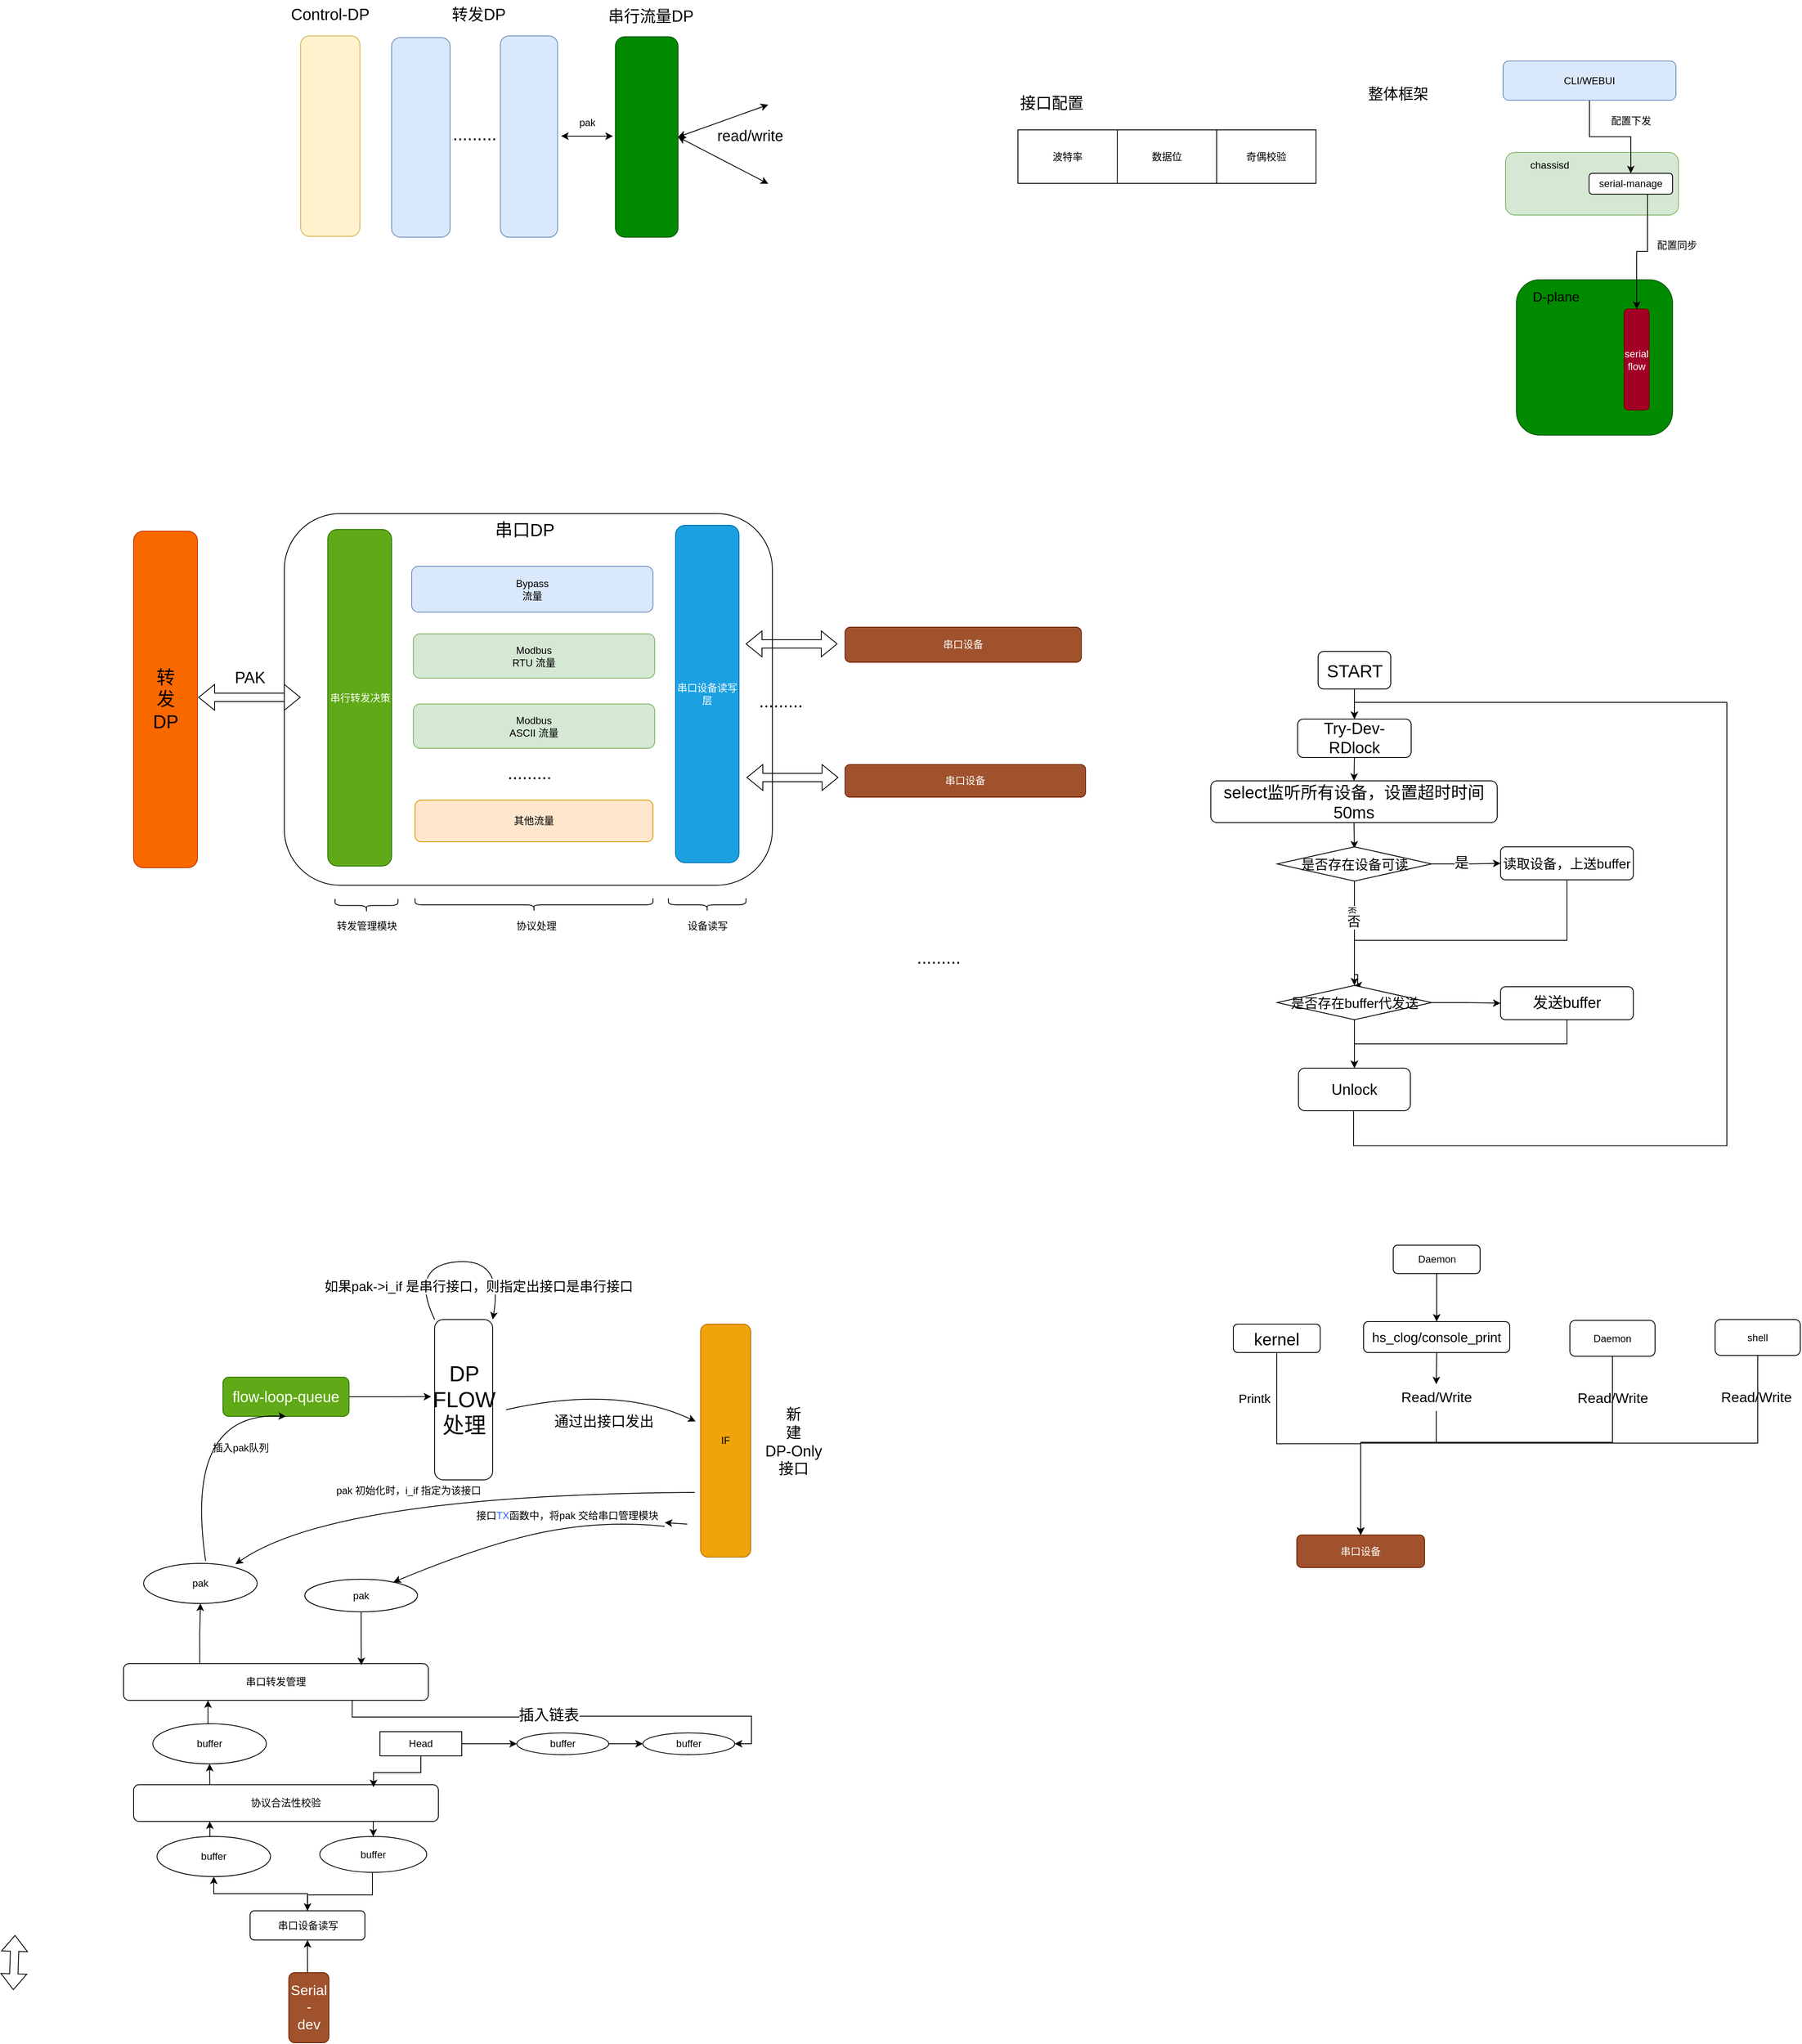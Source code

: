 <mxfile version="22.1.16" type="github">
  <diagram name="Page-1" id="0eKIxrGQDef5rG3l8_Fm">
    <mxGraphModel dx="1796" dy="615" grid="0" gridSize="10" guides="1" tooltips="1" connect="1" arrows="1" fold="1" page="0" pageScale="1" pageWidth="850" pageHeight="1100" math="0" shadow="0">
      <root>
        <mxCell id="0" />
        <mxCell id="1" parent="0" />
        <mxCell id="kiWrmqN45PkcOCn0Ly7W-10" value="" style="rounded=1;whiteSpace=wrap;html=1;fillColor=#d5e8d4;strokeColor=#82b366;" parent="1" vertex="1">
          <mxGeometry x="1563" y="431.5" width="207" height="75" as="geometry" />
        </mxCell>
        <mxCell id="kiWrmqN45PkcOCn0Ly7W-33" value="" style="rounded=1;whiteSpace=wrap;html=1;" parent="1" vertex="1">
          <mxGeometry x="100.5" y="864" width="584.5" height="445" as="geometry" />
        </mxCell>
        <mxCell id="kiWrmqN45PkcOCn0Ly7W-16" value="" style="rounded=1;whiteSpace=wrap;html=1;fillColor=#008a00;fontColor=#ffffff;strokeColor=#005700;" parent="1" vertex="1">
          <mxGeometry x="1576" y="584" width="187" height="186" as="geometry" />
        </mxCell>
        <mxCell id="qBKd2bx_ocGhRHYz0LK9-1" value="" style="rounded=1;whiteSpace=wrap;html=1;fillColor=#fff2cc;strokeColor=#d6b656;" parent="1" vertex="1">
          <mxGeometry x="120" y="292" width="71" height="240" as="geometry" />
        </mxCell>
        <mxCell id="qBKd2bx_ocGhRHYz0LK9-2" value="Control-DP" style="text;html=1;align=center;verticalAlign=middle;resizable=0;points=[];autosize=1;strokeColor=none;fillColor=none;fontSize=19;" parent="1" vertex="1">
          <mxGeometry x="99" y="249" width="112" height="35" as="geometry" />
        </mxCell>
        <mxCell id="qBKd2bx_ocGhRHYz0LK9-3" value="" style="rounded=1;whiteSpace=wrap;html=1;fillColor=#dae8fc;strokeColor=#6c8ebf;" parent="1" vertex="1">
          <mxGeometry x="229" y="294" width="70" height="239" as="geometry" />
        </mxCell>
        <mxCell id="qBKd2bx_ocGhRHYz0LK9-5" value="" style="rounded=1;whiteSpace=wrap;html=1;fillColor=#dae8fc;strokeColor=#6c8ebf;" parent="1" vertex="1">
          <mxGeometry x="359.25" y="292" width="68.5" height="241" as="geometry" />
        </mxCell>
        <mxCell id="qBKd2bx_ocGhRHYz0LK9-6" value="&lt;font style=&quot;font-size: 21px;&quot;&gt;.........&lt;/font&gt;" style="text;html=1;align=center;verticalAlign=middle;resizable=0;points=[];autosize=1;strokeColor=none;fillColor=none;" parent="1" vertex="1">
          <mxGeometry x="292" y="390" width="71" height="37" as="geometry" />
        </mxCell>
        <mxCell id="qBKd2bx_ocGhRHYz0LK9-8" value="转发DP" style="text;html=1;align=center;verticalAlign=middle;resizable=0;points=[];autosize=1;strokeColor=none;fillColor=none;fontSize=19;" parent="1" vertex="1">
          <mxGeometry x="292" y="249" width="82" height="35" as="geometry" />
        </mxCell>
        <mxCell id="qBKd2bx_ocGhRHYz0LK9-10" value="" style="rounded=1;whiteSpace=wrap;html=1;fillColor=#008a00;strokeColor=#005700;fontColor=#ffffff;" parent="1" vertex="1">
          <mxGeometry x="497" y="293" width="75" height="240" as="geometry" />
        </mxCell>
        <mxCell id="qBKd2bx_ocGhRHYz0LK9-11" value="串行流量DP" style="text;html=1;align=center;verticalAlign=middle;resizable=0;points=[];autosize=1;strokeColor=none;fillColor=none;fontSize=19;" parent="1" vertex="1">
          <mxGeometry x="479" y="251" width="120" height="35" as="geometry" />
        </mxCell>
        <mxCell id="qBKd2bx_ocGhRHYz0LK9-12" value="串行转发决策" style="rounded=1;whiteSpace=wrap;html=1;fillColor=#60a917;fontColor=#ffffff;strokeColor=#2D7600;" parent="1" vertex="1">
          <mxGeometry x="152.5" y="883" width="76.5" height="403" as="geometry" />
        </mxCell>
        <mxCell id="qBKd2bx_ocGhRHYz0LK9-14" value="&lt;div&gt;Bypass&lt;/div&gt;&lt;div&gt;流量&lt;br&gt;&lt;/div&gt;" style="rounded=1;whiteSpace=wrap;html=1;fillColor=#dae8fc;strokeColor=#6c8ebf;" parent="1" vertex="1">
          <mxGeometry x="253" y="927" width="289" height="55" as="geometry" />
        </mxCell>
        <mxCell id="qBKd2bx_ocGhRHYz0LK9-15" value="&lt;div&gt;Modbus&lt;/div&gt;&lt;div&gt;RTU 流量&lt;br&gt;&lt;/div&gt;" style="rounded=1;whiteSpace=wrap;html=1;fillColor=#d5e8d4;strokeColor=#82b366;" parent="1" vertex="1">
          <mxGeometry x="255" y="1008" width="289" height="53" as="geometry" />
        </mxCell>
        <mxCell id="qBKd2bx_ocGhRHYz0LK9-16" value="其他流量" style="rounded=1;whiteSpace=wrap;html=1;fillColor=#ffe6cc;strokeColor=#d79b00;" parent="1" vertex="1">
          <mxGeometry x="257" y="1207" width="285" height="50" as="geometry" />
        </mxCell>
        <mxCell id="qBKd2bx_ocGhRHYz0LK9-17" value="&lt;font style=&quot;font-size: 21px;&quot;&gt;.........&lt;/font&gt;" style="text;whiteSpace=wrap;html=1;" parent="1" vertex="1">
          <mxGeometry x="366" y="1155" width="105" height="58" as="geometry" />
        </mxCell>
        <mxCell id="qBKd2bx_ocGhRHYz0LK9-18" value="串口设备读写层" style="rounded=1;whiteSpace=wrap;html=1;fillColor=#1ba1e2;fontColor=#ffffff;strokeColor=#006EAF;" parent="1" vertex="1">
          <mxGeometry x="569" y="878" width="76" height="404" as="geometry" />
        </mxCell>
        <mxCell id="qBKd2bx_ocGhRHYz0LK9-19" value="串口设备" style="rounded=1;whiteSpace=wrap;html=1;fillColor=#a0522d;fontColor=#ffffff;strokeColor=#6D1F00;" parent="1" vertex="1">
          <mxGeometry x="772" y="1000" width="283" height="42" as="geometry" />
        </mxCell>
        <mxCell id="qBKd2bx_ocGhRHYz0LK9-21" value="&lt;font style=&quot;font-size: 21px;&quot;&gt;.........&lt;/font&gt;" style="text;whiteSpace=wrap;html=1;" parent="1" vertex="1">
          <mxGeometry x="856" y="1376" width="105" height="58" as="geometry" />
        </mxCell>
        <mxCell id="qBKd2bx_ocGhRHYz0LK9-46" style="edgeStyle=orthogonalEdgeStyle;rounded=0;orthogonalLoop=1;jettySize=auto;html=1;exitX=0.5;exitY=1;exitDx=0;exitDy=0;entryX=0.5;entryY=0;entryDx=0;entryDy=0;" parent="1" source="qBKd2bx_ocGhRHYz0LK9-30" target="qBKd2bx_ocGhRHYz0LK9-36" edge="1">
          <mxGeometry relative="1" as="geometry" />
        </mxCell>
        <mxCell id="qBKd2bx_ocGhRHYz0LK9-30" value="&lt;font style=&quot;font-size: 21px;&quot;&gt;START&lt;/font&gt;" style="rounded=1;whiteSpace=wrap;html=1;" parent="1" vertex="1">
          <mxGeometry x="1338.5" y="1029" width="87" height="45" as="geometry" />
        </mxCell>
        <mxCell id="qBKd2bx_ocGhRHYz0LK9-47" style="edgeStyle=orthogonalEdgeStyle;rounded=0;orthogonalLoop=1;jettySize=auto;html=1;exitX=0.5;exitY=1;exitDx=0;exitDy=0;entryX=0.5;entryY=0;entryDx=0;entryDy=0;" parent="1" source="qBKd2bx_ocGhRHYz0LK9-36" target="qBKd2bx_ocGhRHYz0LK9-38" edge="1">
          <mxGeometry relative="1" as="geometry" />
        </mxCell>
        <mxCell id="qBKd2bx_ocGhRHYz0LK9-36" value="&lt;font style=&quot;font-size: 19px;&quot;&gt;Try-Dev-RDlock&lt;/font&gt;" style="rounded=1;whiteSpace=wrap;html=1;" parent="1" vertex="1">
          <mxGeometry x="1314" y="1110" width="136" height="46" as="geometry" />
        </mxCell>
        <mxCell id="qBKd2bx_ocGhRHYz0LK9-48" style="edgeStyle=orthogonalEdgeStyle;rounded=0;orthogonalLoop=1;jettySize=auto;html=1;exitX=0.5;exitY=1;exitDx=0;exitDy=0;entryX=0.5;entryY=0;entryDx=0;entryDy=0;" parent="1" source="qBKd2bx_ocGhRHYz0LK9-38" edge="1">
          <mxGeometry relative="1" as="geometry">
            <mxPoint x="1382" y="1265" as="targetPoint" />
          </mxGeometry>
        </mxCell>
        <mxCell id="qBKd2bx_ocGhRHYz0LK9-38" value="&lt;font style=&quot;font-size: 20px;&quot;&gt;select监听所有设备，设置超时时间50ms&lt;/font&gt;" style="rounded=1;whiteSpace=wrap;html=1;" parent="1" vertex="1">
          <mxGeometry x="1210" y="1184" width="343" height="50" as="geometry" />
        </mxCell>
        <mxCell id="qBKd2bx_ocGhRHYz0LK9-52" style="edgeStyle=orthogonalEdgeStyle;rounded=0;orthogonalLoop=1;jettySize=auto;html=1;exitX=0.5;exitY=1;exitDx=0;exitDy=0;entryX=0.5;entryY=0;entryDx=0;entryDy=0;" parent="1" source="kiWrmqN45PkcOCn0Ly7W-119" target="qBKd2bx_ocGhRHYz0LK9-51" edge="1">
          <mxGeometry relative="1" as="geometry">
            <mxPoint x="1382" y="1438" as="sourcePoint" />
          </mxGeometry>
        </mxCell>
        <mxCell id="qBKd2bx_ocGhRHYz0LK9-53" style="edgeStyle=orthogonalEdgeStyle;rounded=0;orthogonalLoop=1;jettySize=auto;html=1;exitX=0.5;exitY=1;exitDx=0;exitDy=0;entryX=0.5;entryY=0;entryDx=0;entryDy=0;" parent="1" source="qBKd2bx_ocGhRHYz0LK9-51" target="qBKd2bx_ocGhRHYz0LK9-36" edge="1">
          <mxGeometry relative="1" as="geometry">
            <Array as="points">
              <mxPoint x="1381" y="1621" />
              <mxPoint x="1828" y="1621" />
              <mxPoint x="1828" y="1090" />
              <mxPoint x="1382" y="1090" />
            </Array>
          </mxGeometry>
        </mxCell>
        <mxCell id="qBKd2bx_ocGhRHYz0LK9-51" value="&lt;font style=&quot;font-size: 18px;&quot;&gt;Unlock&lt;/font&gt;" style="rounded=1;whiteSpace=wrap;html=1;" parent="1" vertex="1">
          <mxGeometry x="1315" y="1528" width="134" height="51" as="geometry" />
        </mxCell>
        <mxCell id="kiWrmqN45PkcOCn0Ly7W-53" style="edgeStyle=orthogonalEdgeStyle;rounded=0;orthogonalLoop=1;jettySize=auto;html=1;exitX=0.5;exitY=0;exitDx=0;exitDy=0;entryX=0.5;entryY=1;entryDx=0;entryDy=0;" parent="1" source="qBKd2bx_ocGhRHYz0LK9-56" target="kiWrmqN45PkcOCn0Ly7W-52" edge="1">
          <mxGeometry relative="1" as="geometry" />
        </mxCell>
        <mxCell id="qBKd2bx_ocGhRHYz0LK9-56" value="串口设备读写" style="rounded=1;whiteSpace=wrap;html=1;" parent="1" vertex="1">
          <mxGeometry x="59.5" y="2537" width="137.5" height="35" as="geometry" />
        </mxCell>
        <mxCell id="qBKd2bx_ocGhRHYz0LK9-62" value="IF" style="rounded=1;whiteSpace=wrap;html=1;fillColor=#f0a30a;fontColor=#000000;strokeColor=#BD7000;" parent="1" vertex="1">
          <mxGeometry x="599" y="1834.5" width="60" height="279" as="geometry" />
        </mxCell>
        <mxCell id="qBKd2bx_ocGhRHYz0LK9-65" style="edgeStyle=orthogonalEdgeStyle;rounded=0;orthogonalLoop=1;jettySize=auto;html=1;exitX=1;exitY=0.5;exitDx=0;exitDy=0;entryX=-0.059;entryY=0.481;entryDx=0;entryDy=0;entryPerimeter=0;" parent="1" source="qBKd2bx_ocGhRHYz0LK9-64" target="kiWrmqN45PkcOCn0Ly7W-63" edge="1">
          <mxGeometry relative="1" as="geometry">
            <mxPoint x="224.5" y="1842.5" as="targetPoint" />
          </mxGeometry>
        </mxCell>
        <mxCell id="qBKd2bx_ocGhRHYz0LK9-64" value="&lt;font style=&quot;font-size: 18px;&quot;&gt;flow-loop-queue&lt;/font&gt;" style="rounded=1;whiteSpace=wrap;html=1;fillColor=#60a917;fontColor=#ffffff;strokeColor=#2D7600;" parent="1" vertex="1">
          <mxGeometry x="27" y="1898" width="151" height="47" as="geometry" />
        </mxCell>
        <mxCell id="qBKd2bx_ocGhRHYz0LK9-66" value="&lt;div style=&quot;font-size: 18px;&quot;&gt;&lt;font style=&quot;font-size: 18px;&quot;&gt;新&lt;/font&gt;&lt;/div&gt;&lt;div style=&quot;font-size: 18px;&quot;&gt;&lt;font style=&quot;font-size: 18px;&quot;&gt;建&lt;/font&gt;&lt;/div&gt;&lt;div style=&quot;font-size: 18px;&quot;&gt;&lt;font style=&quot;font-size: 18px;&quot;&gt;DP-Only&lt;/font&gt;&lt;/div&gt;&lt;div style=&quot;font-size: 18px;&quot;&gt;&lt;font style=&quot;font-size: 18px;&quot;&gt;接口&lt;/font&gt;&lt;/div&gt;" style="text;html=1;align=center;verticalAlign=middle;resizable=0;points=[];autosize=1;strokeColor=none;fillColor=none;" parent="1" vertex="1">
          <mxGeometry x="667" y="1927" width="86" height="98" as="geometry" />
        </mxCell>
        <mxCell id="qBKd2bx_ocGhRHYz0LK9-67" value="" style="curved=1;endArrow=classic;html=1;rounded=0;entryX=0.809;entryY=0.021;entryDx=0;entryDy=0;entryPerimeter=0;" parent="1" target="kiWrmqN45PkcOCn0Ly7W-61" edge="1">
          <mxGeometry width="50" height="50" relative="1" as="geometry">
            <mxPoint x="592" y="2036" as="sourcePoint" />
            <mxPoint x="58" y="2116" as="targetPoint" />
            <Array as="points">
              <mxPoint x="160" y="2039" />
            </Array>
          </mxGeometry>
        </mxCell>
        <mxCell id="qBKd2bx_ocGhRHYz0LK9-68" value="&lt;div&gt;pak 初始化时，i_if 指定为该接口&lt;/div&gt;" style="text;html=1;align=center;verticalAlign=middle;resizable=0;points=[];autosize=1;strokeColor=none;fillColor=none;" parent="1" vertex="1">
          <mxGeometry x="153" y="2021" width="192" height="26" as="geometry" />
        </mxCell>
        <mxCell id="qBKd2bx_ocGhRHYz0LK9-73" value="" style="curved=1;endArrow=classic;html=1;rounded=0;entryX=0.5;entryY=1;entryDx=0;entryDy=0;" parent="1" target="qBKd2bx_ocGhRHYz0LK9-64" edge="1">
          <mxGeometry width="50" height="50" relative="1" as="geometry">
            <mxPoint x="6.25" y="2118" as="sourcePoint" />
            <mxPoint x="80.75" y="1870" as="targetPoint" />
            <Array as="points">
              <mxPoint x="-20" y="1939" />
            </Array>
          </mxGeometry>
        </mxCell>
        <mxCell id="qBKd2bx_ocGhRHYz0LK9-74" value="插入pak队列" style="text;html=1;align=center;verticalAlign=middle;resizable=0;points=[];autosize=1;strokeColor=none;fillColor=none;" parent="1" vertex="1">
          <mxGeometry x="5" y="1970" width="86" height="26" as="geometry" />
        </mxCell>
        <mxCell id="kiWrmqN45PkcOCn0Ly7W-1" value="波特率" style="rounded=0;whiteSpace=wrap;html=1;" parent="1" vertex="1">
          <mxGeometry x="979" y="404.5" width="119" height="64" as="geometry" />
        </mxCell>
        <mxCell id="kiWrmqN45PkcOCn0Ly7W-5" value="&lt;font style=&quot;font-size: 19px;&quot;&gt;接口配置&lt;/font&gt;" style="text;html=1;align=center;verticalAlign=middle;resizable=0;points=[];autosize=1;strokeColor=none;fillColor=none;" parent="1" vertex="1">
          <mxGeometry x="972" y="355.5" width="94" height="35" as="geometry" />
        </mxCell>
        <mxCell id="kiWrmqN45PkcOCn0Ly7W-6" value="数据位" style="rounded=0;whiteSpace=wrap;html=1;" parent="1" vertex="1">
          <mxGeometry x="1098" y="404.5" width="119" height="64" as="geometry" />
        </mxCell>
        <mxCell id="kiWrmqN45PkcOCn0Ly7W-7" value="奇偶校验" style="rounded=0;whiteSpace=wrap;html=1;" parent="1" vertex="1">
          <mxGeometry x="1217" y="404.5" width="119" height="64" as="geometry" />
        </mxCell>
        <mxCell id="Sx6Nbr1QeyhVUdTn57_A-4" style="edgeStyle=orthogonalEdgeStyle;rounded=0;orthogonalLoop=1;jettySize=auto;html=1;exitX=0.5;exitY=1;exitDx=0;exitDy=0;entryX=0.5;entryY=0;entryDx=0;entryDy=0;" parent="1" source="kiWrmqN45PkcOCn0Ly7W-8" target="Sx6Nbr1QeyhVUdTn57_A-2" edge="1">
          <mxGeometry relative="1" as="geometry" />
        </mxCell>
        <mxCell id="kiWrmqN45PkcOCn0Ly7W-8" value="CLI/WEBUI" style="rounded=1;whiteSpace=wrap;html=1;fillColor=#dae8fc;strokeColor=#6c8ebf;" parent="1" vertex="1">
          <mxGeometry x="1560" y="322" width="207" height="47" as="geometry" />
        </mxCell>
        <mxCell id="kiWrmqN45PkcOCn0Ly7W-9" value="&lt;font style=&quot;font-size: 18px;&quot;&gt;整体框架&lt;/font&gt;" style="text;html=1;align=center;verticalAlign=middle;resizable=0;points=[];autosize=1;strokeColor=none;fillColor=none;" parent="1" vertex="1">
          <mxGeometry x="1389" y="345" width="90" height="34" as="geometry" />
        </mxCell>
        <mxCell id="kiWrmqN45PkcOCn0Ly7W-12" value="配置下发" style="text;html=1;align=center;verticalAlign=middle;resizable=0;points=[];autosize=1;strokeColor=none;fillColor=none;" parent="1" vertex="1">
          <mxGeometry x="1680" y="381" width="66" height="26" as="geometry" />
        </mxCell>
        <mxCell id="kiWrmqN45PkcOCn0Ly7W-15" value="配置同步" style="text;html=1;align=center;verticalAlign=middle;resizable=0;points=[];autosize=1;strokeColor=none;fillColor=none;" parent="1" vertex="1">
          <mxGeometry x="1735" y="530" width="66" height="26" as="geometry" />
        </mxCell>
        <mxCell id="kiWrmqN45PkcOCn0Ly7W-17" value="&lt;div&gt;serial&lt;/div&gt;&lt;div&gt;flow&lt;br&gt;&lt;/div&gt;" style="rounded=1;whiteSpace=wrap;html=1;fillColor=#a20025;fontColor=#ffffff;strokeColor=#6F0000;" parent="1" vertex="1">
          <mxGeometry x="1705" y="619" width="30" height="121" as="geometry" />
        </mxCell>
        <mxCell id="kiWrmqN45PkcOCn0Ly7W-19" value="&lt;font style=&quot;font-size: 16px;&quot;&gt;D-plane&lt;/font&gt;" style="text;html=1;align=center;verticalAlign=middle;resizable=0;points=[];autosize=1;strokeColor=none;fillColor=none;" parent="1" vertex="1">
          <mxGeometry x="1586" y="588" width="74" height="31" as="geometry" />
        </mxCell>
        <mxCell id="kiWrmqN45PkcOCn0Ly7W-23" value="" style="shape=image;html=1;verticalAlign=top;verticalLabelPosition=bottom;labelBackgroundColor=#ffffff;imageAspect=0;aspect=fixed;image=https://cdn4.iconfinder.com/data/icons/johaupt_free_icons_01/com_plug01.png" parent="1" vertex="1">
          <mxGeometry x="680" y="440" width="58" height="58" as="geometry" />
        </mxCell>
        <mxCell id="kiWrmqN45PkcOCn0Ly7W-24" value="" style="shape=image;html=1;verticalAlign=top;verticalLabelPosition=bottom;labelBackgroundColor=#ffffff;imageAspect=0;aspect=fixed;image=https://cdn4.iconfinder.com/data/icons/johaupt_free_icons_01/com_plug01.png" parent="1" vertex="1">
          <mxGeometry x="680" y="335" width="58" height="58" as="geometry" />
        </mxCell>
        <mxCell id="kiWrmqN45PkcOCn0Ly7W-25" value="" style="endArrow=classic;startArrow=classic;html=1;rounded=0;entryX=1;entryY=0.5;entryDx=0;entryDy=0;" parent="1" source="kiWrmqN45PkcOCn0Ly7W-24" target="qBKd2bx_ocGhRHYz0LK9-10" edge="1">
          <mxGeometry width="50" height="50" relative="1" as="geometry">
            <mxPoint x="633.75" y="413.5" as="sourcePoint" />
            <mxPoint x="603.25" y="378.5" as="targetPoint" />
          </mxGeometry>
        </mxCell>
        <mxCell id="kiWrmqN45PkcOCn0Ly7W-27" value="&lt;font style=&quot;font-size: 18px;&quot;&gt;read/write&lt;/font&gt;" style="text;html=1;align=center;verticalAlign=middle;resizable=0;points=[];autosize=1;strokeColor=none;fillColor=none;" parent="1" vertex="1">
          <mxGeometry x="609" y="395" width="97" height="34" as="geometry" />
        </mxCell>
        <mxCell id="kiWrmqN45PkcOCn0Ly7W-28" value="" style="endArrow=classic;startArrow=classic;html=1;rounded=0;" parent="1" edge="1">
          <mxGeometry width="50" height="50" relative="1" as="geometry">
            <mxPoint x="432" y="412" as="sourcePoint" />
            <mxPoint x="494" y="412" as="targetPoint" />
          </mxGeometry>
        </mxCell>
        <mxCell id="kiWrmqN45PkcOCn0Ly7W-29" value="pak" style="text;html=1;align=center;verticalAlign=middle;resizable=0;points=[];autosize=1;strokeColor=none;fillColor=none;" parent="1" vertex="1">
          <mxGeometry x="444" y="383" width="38" height="26" as="geometry" />
        </mxCell>
        <mxCell id="kiWrmqN45PkcOCn0Ly7W-30" value="" style="endArrow=classic;startArrow=classic;html=1;rounded=0;entryX=0;entryY=0.5;entryDx=0;entryDy=0;exitX=1;exitY=0.5;exitDx=0;exitDy=0;" parent="1" source="qBKd2bx_ocGhRHYz0LK9-10" target="kiWrmqN45PkcOCn0Ly7W-23" edge="1">
          <mxGeometry width="50" height="50" relative="1" as="geometry">
            <mxPoint x="656" y="664" as="sourcePoint" />
            <mxPoint x="706" y="614" as="targetPoint" />
          </mxGeometry>
        </mxCell>
        <mxCell id="kiWrmqN45PkcOCn0Ly7W-31" value="" style="shape=flexArrow;endArrow=classic;startArrow=classic;html=1;rounded=0;" parent="1" edge="1">
          <mxGeometry width="100" height="100" relative="1" as="geometry">
            <mxPoint x="653" y="1020" as="sourcePoint" />
            <mxPoint x="763" y="1020" as="targetPoint" />
          </mxGeometry>
        </mxCell>
        <mxCell id="kiWrmqN45PkcOCn0Ly7W-34" value="&lt;div&gt;Modbus&lt;/div&gt;&lt;div&gt;ASCII 流量&lt;br&gt;&lt;/div&gt;" style="rounded=1;whiteSpace=wrap;html=1;fillColor=#d5e8d4;strokeColor=#82b366;" parent="1" vertex="1">
          <mxGeometry x="255" y="1092" width="289" height="53" as="geometry" />
        </mxCell>
        <mxCell id="kiWrmqN45PkcOCn0Ly7W-35" value="" style="shape=flexArrow;endArrow=classic;startArrow=classic;html=1;rounded=0;" parent="1" edge="1">
          <mxGeometry width="100" height="100" relative="1" as="geometry">
            <mxPoint x="654" y="1180" as="sourcePoint" />
            <mxPoint x="764" y="1180" as="targetPoint" />
          </mxGeometry>
        </mxCell>
        <mxCell id="kiWrmqN45PkcOCn0Ly7W-36" value="&lt;font style=&quot;font-size: 21px;&quot;&gt;.........&lt;/font&gt;" style="text;whiteSpace=wrap;html=1;" parent="1" vertex="1">
          <mxGeometry x="667" y="1069" width="105" height="58" as="geometry" />
        </mxCell>
        <mxCell id="kiWrmqN45PkcOCn0Ly7W-37" value="串口设备" style="rounded=1;whiteSpace=wrap;html=1;fillColor=#a0522d;fontColor=#ffffff;strokeColor=#6D1F00;" parent="1" vertex="1">
          <mxGeometry x="772" y="1164.5" width="288" height="39" as="geometry" />
        </mxCell>
        <mxCell id="kiWrmqN45PkcOCn0Ly7W-38" value="&lt;font style=&quot;font-size: 21px;&quot;&gt;串口DP&lt;/font&gt;" style="text;html=1;align=center;verticalAlign=middle;resizable=0;points=[];autosize=1;strokeColor=none;fillColor=none;" parent="1" vertex="1">
          <mxGeometry x="343" y="864" width="89" height="37" as="geometry" />
        </mxCell>
        <mxCell id="kiWrmqN45PkcOCn0Ly7W-39" value="&lt;div style=&quot;font-size: 22px;&quot;&gt;&lt;font style=&quot;font-size: 22px;&quot;&gt;转&lt;/font&gt;&lt;/div&gt;&lt;div style=&quot;font-size: 22px;&quot;&gt;&lt;font style=&quot;font-size: 22px;&quot;&gt;发&lt;/font&gt;&lt;/div&gt;&lt;div style=&quot;font-size: 22px;&quot;&gt;&lt;font style=&quot;font-size: 22px;&quot;&gt;DP&lt;/font&gt;&lt;/div&gt;" style="rounded=1;whiteSpace=wrap;html=1;fillColor=#fa6800;fontColor=#000000;strokeColor=#C73500;" parent="1" vertex="1">
          <mxGeometry x="-80" y="885" width="76.5" height="403" as="geometry" />
        </mxCell>
        <mxCell id="kiWrmqN45PkcOCn0Ly7W-40" value="" style="shape=flexArrow;endArrow=classic;startArrow=classic;html=1;rounded=0;" parent="1" edge="1">
          <mxGeometry width="100" height="100" relative="1" as="geometry">
            <mxPoint x="-2.5" y="1084" as="sourcePoint" />
            <mxPoint x="120" y="1084" as="targetPoint" />
          </mxGeometry>
        </mxCell>
        <mxCell id="kiWrmqN45PkcOCn0Ly7W-41" value="&lt;font style=&quot;font-size: 19px;&quot;&gt;PAK&lt;/font&gt;" style="text;html=1;align=center;verticalAlign=middle;resizable=0;points=[];autosize=1;strokeColor=none;fillColor=none;" parent="1" vertex="1">
          <mxGeometry x="31" y="1043" width="55" height="35" as="geometry" />
        </mxCell>
        <mxCell id="kiWrmqN45PkcOCn0Ly7W-42" value="" style="shape=curlyBracket;whiteSpace=wrap;html=1;rounded=1;labelPosition=left;verticalLabelPosition=middle;align=right;verticalAlign=middle;rotation=-90;" parent="1" vertex="1">
          <mxGeometry x="191" y="1295.62" width="15.75" height="75.38" as="geometry" />
        </mxCell>
        <mxCell id="kiWrmqN45PkcOCn0Ly7W-44" value="" style="shape=curlyBracket;whiteSpace=wrap;html=1;rounded=1;labelPosition=left;verticalLabelPosition=middle;align=right;verticalAlign=middle;rotation=-90;" parent="1" vertex="1">
          <mxGeometry x="391.63" y="1190" width="15.75" height="285" as="geometry" />
        </mxCell>
        <mxCell id="kiWrmqN45PkcOCn0Ly7W-45" value="" style="shape=curlyBracket;whiteSpace=wrap;html=1;rounded=1;labelPosition=left;verticalLabelPosition=middle;align=right;verticalAlign=middle;rotation=-90;" parent="1" vertex="1">
          <mxGeometry x="599" y="1286" width="15.75" height="93" as="geometry" />
        </mxCell>
        <mxCell id="kiWrmqN45PkcOCn0Ly7W-46" value="协议处理" style="text;html=1;align=center;verticalAlign=middle;resizable=0;points=[];autosize=1;strokeColor=none;fillColor=none;" parent="1" vertex="1">
          <mxGeometry x="368.5" y="1345" width="66" height="26" as="geometry" />
        </mxCell>
        <mxCell id="kiWrmqN45PkcOCn0Ly7W-47" value="设备读写" style="text;html=1;align=center;verticalAlign=middle;resizable=0;points=[];autosize=1;strokeColor=none;fillColor=none;" parent="1" vertex="1">
          <mxGeometry x="573.88" y="1345" width="66" height="26" as="geometry" />
        </mxCell>
        <mxCell id="kiWrmqN45PkcOCn0Ly7W-48" value="转发管理模块" style="text;html=1;align=center;verticalAlign=middle;resizable=0;points=[];autosize=1;strokeColor=none;fillColor=none;" parent="1" vertex="1">
          <mxGeometry x="153.88" y="1345" width="90" height="26" as="geometry" />
        </mxCell>
        <mxCell id="kiWrmqN45PkcOCn0Ly7W-51" style="edgeStyle=orthogonalEdgeStyle;rounded=0;orthogonalLoop=1;jettySize=auto;html=1;exitX=0.5;exitY=0;exitDx=0;exitDy=0;entryX=0.5;entryY=1;entryDx=0;entryDy=0;" parent="1" source="kiWrmqN45PkcOCn0Ly7W-49" target="qBKd2bx_ocGhRHYz0LK9-56" edge="1">
          <mxGeometry relative="1" as="geometry" />
        </mxCell>
        <mxCell id="kiWrmqN45PkcOCn0Ly7W-49" value="&lt;div&gt;&lt;font style=&quot;font-size: 17px;&quot;&gt;Serial&lt;/font&gt;&lt;/div&gt;&lt;div&gt;&lt;font style=&quot;font-size: 17px;&quot;&gt;-&lt;/font&gt;&lt;/div&gt;&lt;div&gt;&lt;font style=&quot;font-size: 17px;&quot;&gt;dev&lt;/font&gt;&lt;/div&gt;" style="rounded=1;whiteSpace=wrap;html=1;fillColor=#a0522d;fontColor=#ffffff;strokeColor=#6D1F00;" parent="1" vertex="1">
          <mxGeometry x="105.88" y="2611" width="48" height="84" as="geometry" />
        </mxCell>
        <mxCell id="kiWrmqN45PkcOCn0Ly7W-50" value="" style="shape=flexArrow;endArrow=classic;startArrow=classic;html=1;rounded=0;" parent="1" edge="1">
          <mxGeometry width="100" height="100" relative="1" as="geometry">
            <mxPoint x="-224" y="2632" as="sourcePoint" />
            <mxPoint x="-222" y="2566" as="targetPoint" />
          </mxGeometry>
        </mxCell>
        <mxCell id="kiWrmqN45PkcOCn0Ly7W-55" style="edgeStyle=orthogonalEdgeStyle;rounded=0;orthogonalLoop=1;jettySize=auto;html=1;exitX=0.5;exitY=0;exitDx=0;exitDy=0;entryX=0.25;entryY=1;entryDx=0;entryDy=0;" parent="1" source="kiWrmqN45PkcOCn0Ly7W-52" target="kiWrmqN45PkcOCn0Ly7W-54" edge="1">
          <mxGeometry relative="1" as="geometry" />
        </mxCell>
        <mxCell id="kiWrmqN45PkcOCn0Ly7W-52" value="buffer" style="ellipse;whiteSpace=wrap;html=1;" parent="1" vertex="1">
          <mxGeometry x="-52" y="2448" width="136" height="48" as="geometry" />
        </mxCell>
        <mxCell id="kiWrmqN45PkcOCn0Ly7W-58" style="edgeStyle=orthogonalEdgeStyle;rounded=0;orthogonalLoop=1;jettySize=auto;html=1;exitX=0.25;exitY=0;exitDx=0;exitDy=0;entryX=0.5;entryY=1;entryDx=0;entryDy=0;" parent="1" source="kiWrmqN45PkcOCn0Ly7W-54" target="kiWrmqN45PkcOCn0Ly7W-57" edge="1">
          <mxGeometry relative="1" as="geometry" />
        </mxCell>
        <mxCell id="kiWrmqN45PkcOCn0Ly7W-108" style="edgeStyle=orthogonalEdgeStyle;rounded=0;orthogonalLoop=1;jettySize=auto;html=1;exitX=0.75;exitY=1;exitDx=0;exitDy=0;entryX=0.5;entryY=0;entryDx=0;entryDy=0;" parent="1" source="kiWrmqN45PkcOCn0Ly7W-54" target="kiWrmqN45PkcOCn0Ly7W-94" edge="1">
          <mxGeometry relative="1" as="geometry" />
        </mxCell>
        <mxCell id="kiWrmqN45PkcOCn0Ly7W-54" value="协议合法性校验" style="rounded=1;whiteSpace=wrap;html=1;" parent="1" vertex="1">
          <mxGeometry x="-80" y="2386" width="365" height="44" as="geometry" />
        </mxCell>
        <mxCell id="kiWrmqN45PkcOCn0Ly7W-57" value="buffer" style="ellipse;whiteSpace=wrap;html=1;" parent="1" vertex="1">
          <mxGeometry x="-57" y="2313" width="136" height="48" as="geometry" />
        </mxCell>
        <mxCell id="kiWrmqN45PkcOCn0Ly7W-62" style="edgeStyle=orthogonalEdgeStyle;rounded=0;orthogonalLoop=1;jettySize=auto;html=1;exitX=0.25;exitY=0;exitDx=0;exitDy=0;entryX=0.5;entryY=1;entryDx=0;entryDy=0;" parent="1" source="kiWrmqN45PkcOCn0Ly7W-59" target="kiWrmqN45PkcOCn0Ly7W-61" edge="1">
          <mxGeometry relative="1" as="geometry" />
        </mxCell>
        <mxCell id="kiWrmqN45PkcOCn0Ly7W-72" style="edgeStyle=orthogonalEdgeStyle;rounded=0;orthogonalLoop=1;jettySize=auto;html=1;exitX=0.75;exitY=1;exitDx=0;exitDy=0;entryX=1;entryY=0.5;entryDx=0;entryDy=0;" parent="1" source="kiWrmqN45PkcOCn0Ly7W-59" target="kiWrmqN45PkcOCn0Ly7W-106" edge="1">
          <mxGeometry relative="1" as="geometry">
            <mxPoint x="193" y="2311" as="targetPoint" />
          </mxGeometry>
        </mxCell>
        <mxCell id="kiWrmqN45PkcOCn0Ly7W-107" value="&lt;font style=&quot;font-size: 18px;&quot;&gt;插入链表&lt;/font&gt;" style="edgeLabel;html=1;align=center;verticalAlign=middle;resizable=0;points=[];" parent="kiWrmqN45PkcOCn0Ly7W-72" vertex="1" connectable="0">
          <mxGeometry x="-0.073" y="1" relative="1" as="geometry">
            <mxPoint as="offset" />
          </mxGeometry>
        </mxCell>
        <mxCell id="kiWrmqN45PkcOCn0Ly7W-59" value="串口转发管理" style="rounded=1;whiteSpace=wrap;html=1;" parent="1" vertex="1">
          <mxGeometry x="-92" y="2241" width="365" height="44" as="geometry" />
        </mxCell>
        <mxCell id="kiWrmqN45PkcOCn0Ly7W-60" style="edgeStyle=orthogonalEdgeStyle;rounded=0;orthogonalLoop=1;jettySize=auto;html=1;exitX=0.5;exitY=0;exitDx=0;exitDy=0;entryX=0.277;entryY=1;entryDx=0;entryDy=0;entryPerimeter=0;" parent="1" source="kiWrmqN45PkcOCn0Ly7W-57" target="kiWrmqN45PkcOCn0Ly7W-59" edge="1">
          <mxGeometry relative="1" as="geometry" />
        </mxCell>
        <mxCell id="kiWrmqN45PkcOCn0Ly7W-61" value="pak" style="ellipse;whiteSpace=wrap;html=1;" parent="1" vertex="1">
          <mxGeometry x="-68" y="2121" width="136" height="48" as="geometry" />
        </mxCell>
        <mxCell id="kiWrmqN45PkcOCn0Ly7W-63" value="&lt;font style=&quot;font-size: 26px;&quot;&gt;DP FLOW处理&lt;/font&gt;" style="rounded=1;whiteSpace=wrap;html=1;" parent="1" vertex="1">
          <mxGeometry x="280.5" y="1829" width="69.5" height="192" as="geometry" />
        </mxCell>
        <mxCell id="kiWrmqN45PkcOCn0Ly7W-64" value="" style="curved=1;endArrow=classic;html=1;rounded=0;" parent="1" edge="1">
          <mxGeometry width="50" height="50" relative="1" as="geometry">
            <mxPoint x="366" y="1937" as="sourcePoint" />
            <mxPoint x="593" y="1951" as="targetPoint" />
            <Array as="points">
              <mxPoint x="499" y="1907" />
            </Array>
          </mxGeometry>
        </mxCell>
        <mxCell id="kiWrmqN45PkcOCn0Ly7W-67" value="&lt;font style=&quot;font-size: 17px;&quot;&gt;通过出接口发出&lt;/font&gt;" style="edgeLabel;html=1;align=center;verticalAlign=middle;resizable=0;points=[];" parent="kiWrmqN45PkcOCn0Ly7W-64" vertex="1" connectable="0">
          <mxGeometry x="-0.2" y="-9" relative="1" as="geometry">
            <mxPoint x="21" y="27" as="offset" />
          </mxGeometry>
        </mxCell>
        <mxCell id="kiWrmqN45PkcOCn0Ly7W-65" value="" style="curved=1;endArrow=classic;html=1;rounded=0;exitX=0;exitY=0;exitDx=0;exitDy=0;entryX=1;entryY=0;entryDx=0;entryDy=0;" parent="1" source="kiWrmqN45PkcOCn0Ly7W-63" target="kiWrmqN45PkcOCn0Ly7W-63" edge="1">
          <mxGeometry width="50" height="50" relative="1" as="geometry">
            <mxPoint x="275" y="1667" as="sourcePoint" />
            <mxPoint x="355" y="1731" as="targetPoint" />
            <Array as="points">
              <mxPoint x="250" y="1765" />
              <mxPoint x="363" y="1755" />
            </Array>
          </mxGeometry>
        </mxCell>
        <mxCell id="kiWrmqN45PkcOCn0Ly7W-66" value="&lt;font style=&quot;font-size: 16px;&quot;&gt;如果pak-&amp;gt;i_if 是串行接口，则指定出接口是串行接口&lt;/font&gt;" style="edgeLabel;html=1;align=center;verticalAlign=middle;resizable=0;points=[];" parent="kiWrmqN45PkcOCn0Ly7W-65" vertex="1" connectable="0">
          <mxGeometry x="0.019" relative="1" as="geometry">
            <mxPoint x="22" y="29" as="offset" />
          </mxGeometry>
        </mxCell>
        <mxCell id="kiWrmqN45PkcOCn0Ly7W-68" value="" style="curved=1;endArrow=classic;html=1;rounded=0;" parent="1" source="kiWrmqN45PkcOCn0Ly7W-77" target="kiWrmqN45PkcOCn0Ly7W-69" edge="1">
          <mxGeometry width="50" height="50" relative="1" as="geometry">
            <mxPoint x="583" y="2074" as="sourcePoint" />
            <mxPoint x="340" y="2154" as="targetPoint" />
            <Array as="points">
              <mxPoint x="485" y="2069" />
              <mxPoint x="343" y="2097" />
            </Array>
          </mxGeometry>
        </mxCell>
        <mxCell id="kiWrmqN45PkcOCn0Ly7W-69" value="pak" style="ellipse;whiteSpace=wrap;html=1;" parent="1" vertex="1">
          <mxGeometry x="125" y="2140" width="135" height="39" as="geometry" />
        </mxCell>
        <mxCell id="kiWrmqN45PkcOCn0Ly7W-76" style="edgeStyle=orthogonalEdgeStyle;rounded=0;orthogonalLoop=1;jettySize=auto;html=1;exitX=0.5;exitY=1;exitDx=0;exitDy=0;entryX=0.5;entryY=0;entryDx=0;entryDy=0;" parent="1" target="qBKd2bx_ocGhRHYz0LK9-56" edge="1">
          <mxGeometry relative="1" as="geometry">
            <mxPoint x="206" y="2490" as="sourcePoint" />
            <Array as="points">
              <mxPoint x="206" y="2518" />
              <mxPoint x="128" y="2518" />
            </Array>
          </mxGeometry>
        </mxCell>
        <mxCell id="kiWrmqN45PkcOCn0Ly7W-83" value="" style="curved=1;endArrow=classic;html=1;rounded=0;" parent="1" target="kiWrmqN45PkcOCn0Ly7W-77" edge="1">
          <mxGeometry width="50" height="50" relative="1" as="geometry">
            <mxPoint x="583" y="2074" as="sourcePoint" />
            <mxPoint x="408" y="2131" as="targetPoint" />
            <Array as="points" />
          </mxGeometry>
        </mxCell>
        <mxCell id="kiWrmqN45PkcOCn0Ly7W-77" value="接口&lt;font color=&quot;#2667ff&quot;&gt;TX&lt;/font&gt;函数中，将pak 交给串口管理模块" style="text;html=1;align=center;verticalAlign=middle;resizable=0;points=[];autosize=1;strokeColor=none;fillColor=none;" parent="1" vertex="1">
          <mxGeometry x="321" y="2051" width="235" height="26" as="geometry" />
        </mxCell>
        <mxCell id="kiWrmqN45PkcOCn0Ly7W-93" style="edgeStyle=orthogonalEdgeStyle;rounded=0;orthogonalLoop=1;jettySize=auto;html=1;entryX=0.78;entryY=0.042;entryDx=0;entryDy=0;entryPerimeter=0;" parent="1" source="kiWrmqN45PkcOCn0Ly7W-69" target="kiWrmqN45PkcOCn0Ly7W-59" edge="1">
          <mxGeometry relative="1" as="geometry" />
        </mxCell>
        <mxCell id="kiWrmqN45PkcOCn0Ly7W-94" value="buffer" style="ellipse;whiteSpace=wrap;html=1;" parent="1" vertex="1">
          <mxGeometry x="143" y="2448" width="128" height="43" as="geometry" />
        </mxCell>
        <mxCell id="kiWrmqN45PkcOCn0Ly7W-102" style="edgeStyle=orthogonalEdgeStyle;rounded=0;orthogonalLoop=1;jettySize=auto;html=1;exitX=1;exitY=0.5;exitDx=0;exitDy=0;entryX=0;entryY=0.5;entryDx=0;entryDy=0;" parent="1" source="kiWrmqN45PkcOCn0Ly7W-103" target="kiWrmqN45PkcOCn0Ly7W-105" edge="1">
          <mxGeometry relative="1" as="geometry" />
        </mxCell>
        <mxCell id="kiWrmqN45PkcOCn0Ly7W-103" value="Head" style="rounded=0;whiteSpace=wrap;html=1;" parent="1" vertex="1">
          <mxGeometry x="215" y="2322.5" width="98" height="29" as="geometry" />
        </mxCell>
        <mxCell id="kiWrmqN45PkcOCn0Ly7W-104" style="edgeStyle=orthogonalEdgeStyle;rounded=0;orthogonalLoop=1;jettySize=auto;html=1;exitX=1;exitY=0.5;exitDx=0;exitDy=0;entryX=0;entryY=0.5;entryDx=0;entryDy=0;" parent="1" source="kiWrmqN45PkcOCn0Ly7W-105" target="kiWrmqN45PkcOCn0Ly7W-106" edge="1">
          <mxGeometry relative="1" as="geometry" />
        </mxCell>
        <mxCell id="kiWrmqN45PkcOCn0Ly7W-105" value="buffer" style="ellipse;whiteSpace=wrap;html=1;" parent="1" vertex="1">
          <mxGeometry x="379" y="2324" width="110" height="26" as="geometry" />
        </mxCell>
        <mxCell id="kiWrmqN45PkcOCn0Ly7W-106" value="buffer" style="ellipse;whiteSpace=wrap;html=1;" parent="1" vertex="1">
          <mxGeometry x="529.88" y="2324" width="110" height="26" as="geometry" />
        </mxCell>
        <mxCell id="kiWrmqN45PkcOCn0Ly7W-110" style="edgeStyle=orthogonalEdgeStyle;rounded=0;orthogonalLoop=1;jettySize=auto;html=1;exitX=0.5;exitY=1;exitDx=0;exitDy=0;entryX=0.787;entryY=0.068;entryDx=0;entryDy=0;entryPerimeter=0;" parent="1" source="kiWrmqN45PkcOCn0Ly7W-103" target="kiWrmqN45PkcOCn0Ly7W-54" edge="1">
          <mxGeometry relative="1" as="geometry" />
        </mxCell>
        <mxCell id="kiWrmqN45PkcOCn0Ly7W-113" style="edgeStyle=orthogonalEdgeStyle;rounded=0;orthogonalLoop=1;jettySize=auto;html=1;exitX=0.5;exitY=1;exitDx=0;exitDy=0;entryX=0.5;entryY=0;entryDx=0;entryDy=0;" parent="1" source="kiWrmqN45PkcOCn0Ly7W-111" target="kiWrmqN45PkcOCn0Ly7W-119" edge="1">
          <mxGeometry relative="1" as="geometry">
            <mxPoint x="1385" y="1391" as="targetPoint" />
            <Array as="points">
              <mxPoint x="1382" y="1416" />
              <mxPoint x="1386" y="1416" />
            </Array>
          </mxGeometry>
        </mxCell>
        <mxCell id="kiWrmqN45PkcOCn0Ly7W-117" value="否" style="edgeLabel;html=1;align=center;verticalAlign=middle;resizable=0;points=[];" parent="kiWrmqN45PkcOCn0Ly7W-113" vertex="1" connectable="0">
          <mxGeometry x="-0.582" y="-3" relative="1" as="geometry">
            <mxPoint y="8" as="offset" />
          </mxGeometry>
        </mxCell>
        <mxCell id="kiWrmqN45PkcOCn0Ly7W-118" value="否" style="edgeLabel;html=1;align=center;verticalAlign=middle;resizable=0;points=[];fontSize=16;" parent="kiWrmqN45PkcOCn0Ly7W-113" vertex="1" connectable="0">
          <mxGeometry x="-0.281" y="-1" relative="1" as="geometry">
            <mxPoint as="offset" />
          </mxGeometry>
        </mxCell>
        <mxCell id="kiWrmqN45PkcOCn0Ly7W-115" style="edgeStyle=orthogonalEdgeStyle;rounded=0;orthogonalLoop=1;jettySize=auto;html=1;exitX=1;exitY=0.5;exitDx=0;exitDy=0;entryX=0;entryY=0.5;entryDx=0;entryDy=0;" parent="1" source="kiWrmqN45PkcOCn0Ly7W-111" target="kiWrmqN45PkcOCn0Ly7W-114" edge="1">
          <mxGeometry relative="1" as="geometry" />
        </mxCell>
        <mxCell id="kiWrmqN45PkcOCn0Ly7W-116" value="是" style="edgeLabel;html=1;align=center;verticalAlign=middle;resizable=0;points=[];fontSize=17;" parent="kiWrmqN45PkcOCn0Ly7W-115" vertex="1" connectable="0">
          <mxGeometry x="-0.161" y="2" relative="1" as="geometry">
            <mxPoint y="1" as="offset" />
          </mxGeometry>
        </mxCell>
        <mxCell id="kiWrmqN45PkcOCn0Ly7W-111" value="&lt;font style=&quot;font-size: 16px;&quot;&gt;是否存在设备可读&lt;/font&gt;" style="rhombus;whiteSpace=wrap;html=1;" parent="1" vertex="1">
          <mxGeometry x="1289.5" y="1263" width="185" height="41" as="geometry" />
        </mxCell>
        <mxCell id="kiWrmqN45PkcOCn0Ly7W-123" style="edgeStyle=orthogonalEdgeStyle;rounded=0;orthogonalLoop=1;jettySize=auto;html=1;exitX=0.5;exitY=1;exitDx=0;exitDy=0;entryX=0.5;entryY=0;entryDx=0;entryDy=0;" parent="1" source="kiWrmqN45PkcOCn0Ly7W-114" target="kiWrmqN45PkcOCn0Ly7W-119" edge="1">
          <mxGeometry relative="1" as="geometry">
            <Array as="points">
              <mxPoint x="1636" y="1375" />
              <mxPoint x="1382" y="1375" />
            </Array>
          </mxGeometry>
        </mxCell>
        <mxCell id="kiWrmqN45PkcOCn0Ly7W-114" value="&lt;font style=&quot;font-size: 16px;&quot;&gt;读取设备，上送buffer&lt;/font&gt;" style="rounded=1;whiteSpace=wrap;html=1;" parent="1" vertex="1">
          <mxGeometry x="1557" y="1263" width="159" height="39.5" as="geometry" />
        </mxCell>
        <mxCell id="kiWrmqN45PkcOCn0Ly7W-121" value="" style="edgeStyle=orthogonalEdgeStyle;rounded=0;orthogonalLoop=1;jettySize=auto;html=1;exitX=0.5;exitY=1;exitDx=0;exitDy=0;entryX=0.5;entryY=0;entryDx=0;entryDy=0;" parent="1" target="kiWrmqN45PkcOCn0Ly7W-119" edge="1">
          <mxGeometry relative="1" as="geometry">
            <mxPoint x="1382" y="1438" as="sourcePoint" />
            <mxPoint x="1382" y="1475" as="targetPoint" />
          </mxGeometry>
        </mxCell>
        <mxCell id="kiWrmqN45PkcOCn0Ly7W-125" style="edgeStyle=orthogonalEdgeStyle;rounded=0;orthogonalLoop=1;jettySize=auto;html=1;exitX=1;exitY=0.5;exitDx=0;exitDy=0;entryX=0;entryY=0.5;entryDx=0;entryDy=0;" parent="1" source="kiWrmqN45PkcOCn0Ly7W-119" target="kiWrmqN45PkcOCn0Ly7W-124" edge="1">
          <mxGeometry relative="1" as="geometry" />
        </mxCell>
        <mxCell id="kiWrmqN45PkcOCn0Ly7W-119" value="&lt;font style=&quot;font-size: 16px;&quot;&gt;是否存在buffer代发送&lt;/font&gt;" style="rhombus;whiteSpace=wrap;html=1;" parent="1" vertex="1">
          <mxGeometry x="1289.5" y="1429" width="185" height="41" as="geometry" />
        </mxCell>
        <mxCell id="kiWrmqN45PkcOCn0Ly7W-126" style="edgeStyle=orthogonalEdgeStyle;rounded=0;orthogonalLoop=1;jettySize=auto;html=1;exitX=0.5;exitY=1;exitDx=0;exitDy=0;entryX=0.5;entryY=0;entryDx=0;entryDy=0;" parent="1" source="kiWrmqN45PkcOCn0Ly7W-124" target="qBKd2bx_ocGhRHYz0LK9-51" edge="1">
          <mxGeometry relative="1" as="geometry" />
        </mxCell>
        <mxCell id="kiWrmqN45PkcOCn0Ly7W-124" value="&lt;font style=&quot;font-size: 18px;&quot;&gt;发送buffer&lt;/font&gt;" style="rounded=1;whiteSpace=wrap;html=1;" parent="1" vertex="1">
          <mxGeometry x="1557" y="1430.5" width="159" height="39.5" as="geometry" />
        </mxCell>
        <mxCell id="kiWrmqN45PkcOCn0Ly7W-130" style="edgeStyle=orthogonalEdgeStyle;rounded=0;orthogonalLoop=1;jettySize=auto;html=1;exitX=0.5;exitY=1;exitDx=0;exitDy=0;" parent="1" source="kiWrmqN45PkcOCn0Ly7W-128" target="kiWrmqN45PkcOCn0Ly7W-129" edge="1">
          <mxGeometry relative="1" as="geometry" />
        </mxCell>
        <mxCell id="kiWrmqN45PkcOCn0Ly7W-128" value="&lt;font style=&quot;font-size: 20px;&quot;&gt;kernel&lt;/font&gt;" style="rounded=1;whiteSpace=wrap;html=1;" parent="1" vertex="1">
          <mxGeometry x="1237" y="1834.5" width="104" height="34" as="geometry" />
        </mxCell>
        <mxCell id="kiWrmqN45PkcOCn0Ly7W-129" value="串口设备" style="rounded=1;whiteSpace=wrap;html=1;fillColor=#a0522d;fontColor=#ffffff;strokeColor=#6D1F00;" parent="1" vertex="1">
          <mxGeometry x="1313" y="2087" width="153" height="39" as="geometry" />
        </mxCell>
        <mxCell id="kiWrmqN45PkcOCn0Ly7W-131" value="&lt;div style=&quot;font-size: 13px;&quot;&gt;&lt;font style=&quot;font-size: 15px;&quot;&gt;Printk&lt;/font&gt;&lt;/div&gt;" style="text;html=1;align=center;verticalAlign=middle;resizable=0;points=[];autosize=1;strokeColor=none;fillColor=none;" parent="1" vertex="1">
          <mxGeometry x="1234.5" y="1907.5" width="55" height="30" as="geometry" />
        </mxCell>
        <mxCell id="kiWrmqN45PkcOCn0Ly7W-136" style="edgeStyle=orthogonalEdgeStyle;rounded=0;orthogonalLoop=1;jettySize=auto;html=1;exitX=0.5;exitY=1;exitDx=0;exitDy=0;entryX=0.5;entryY=0;entryDx=0;entryDy=0;" parent="1" source="kiWrmqN45PkcOCn0Ly7W-140" target="kiWrmqN45PkcOCn0Ly7W-129" edge="1">
          <mxGeometry relative="1" as="geometry">
            <Array as="points">
              <mxPoint x="1480" y="1977" />
              <mxPoint x="1390" y="1977" />
            </Array>
          </mxGeometry>
        </mxCell>
        <mxCell id="kiWrmqN45PkcOCn0Ly7W-133" value="&lt;font style=&quot;font-size: 16px;&quot;&gt;hs_clog/console_print&lt;/font&gt;" style="rounded=1;whiteSpace=wrap;html=1;" parent="1" vertex="1">
          <mxGeometry x="1393" y="1831.5" width="175" height="37" as="geometry" />
        </mxCell>
        <mxCell id="kiWrmqN45PkcOCn0Ly7W-138" style="edgeStyle=orthogonalEdgeStyle;rounded=0;orthogonalLoop=1;jettySize=auto;html=1;exitX=0.5;exitY=1;exitDx=0;exitDy=0;" parent="1" source="kiWrmqN45PkcOCn0Ly7W-137" target="kiWrmqN45PkcOCn0Ly7W-133" edge="1">
          <mxGeometry relative="1" as="geometry" />
        </mxCell>
        <mxCell id="kiWrmqN45PkcOCn0Ly7W-137" value="Daemon" style="rounded=1;whiteSpace=wrap;html=1;" parent="1" vertex="1">
          <mxGeometry x="1428.5" y="1740" width="104" height="34" as="geometry" />
        </mxCell>
        <mxCell id="kiWrmqN45PkcOCn0Ly7W-142" style="edgeStyle=orthogonalEdgeStyle;rounded=0;orthogonalLoop=1;jettySize=auto;html=1;exitX=0.5;exitY=1;exitDx=0;exitDy=0;entryX=0.5;entryY=0;entryDx=0;entryDy=0;" parent="1" source="kiWrmqN45PkcOCn0Ly7W-141" target="kiWrmqN45PkcOCn0Ly7W-129" edge="1">
          <mxGeometry relative="1" as="geometry">
            <Array as="points">
              <mxPoint x="1691" y="1976" />
              <mxPoint x="1390" y="1976" />
            </Array>
          </mxGeometry>
        </mxCell>
        <mxCell id="kiWrmqN45PkcOCn0Ly7W-141" value="Daemon" style="rounded=1;whiteSpace=wrap;html=1;" parent="1" vertex="1">
          <mxGeometry x="1640" y="1830" width="102" height="43" as="geometry" />
        </mxCell>
        <mxCell id="kiWrmqN45PkcOCn0Ly7W-143" value="" style="edgeStyle=orthogonalEdgeStyle;rounded=0;orthogonalLoop=1;jettySize=auto;html=1;exitX=0.5;exitY=1;exitDx=0;exitDy=0;entryX=0.5;entryY=0;entryDx=0;entryDy=0;" parent="1" source="kiWrmqN45PkcOCn0Ly7W-133" target="kiWrmqN45PkcOCn0Ly7W-140" edge="1">
          <mxGeometry relative="1" as="geometry">
            <mxPoint x="1481" y="1869" as="sourcePoint" />
            <mxPoint x="1390" y="2087" as="targetPoint" />
            <Array as="points" />
          </mxGeometry>
        </mxCell>
        <mxCell id="kiWrmqN45PkcOCn0Ly7W-140" value="&lt;font style=&quot;font-size: 17px;&quot;&gt;Read/Write&lt;/font&gt;" style="text;html=1;align=center;verticalAlign=middle;resizable=0;points=[];autosize=1;strokeColor=none;fillColor=none;" parent="1" vertex="1">
          <mxGeometry x="1428.5" y="1906.5" width="103" height="32" as="geometry" />
        </mxCell>
        <mxCell id="kiWrmqN45PkcOCn0Ly7W-145" style="edgeStyle=orthogonalEdgeStyle;rounded=0;orthogonalLoop=1;jettySize=auto;html=1;exitX=0.5;exitY=1;exitDx=0;exitDy=0;entryX=0.5;entryY=0;entryDx=0;entryDy=0;" parent="1" source="kiWrmqN45PkcOCn0Ly7W-144" target="kiWrmqN45PkcOCn0Ly7W-129" edge="1">
          <mxGeometry relative="1" as="geometry">
            <Array as="points">
              <mxPoint x="1865" y="1977" />
              <mxPoint x="1390" y="1977" />
            </Array>
          </mxGeometry>
        </mxCell>
        <mxCell id="kiWrmqN45PkcOCn0Ly7W-144" value="shell" style="rounded=1;whiteSpace=wrap;html=1;" parent="1" vertex="1">
          <mxGeometry x="1814" y="1829" width="102" height="43" as="geometry" />
        </mxCell>
        <mxCell id="kiWrmqN45PkcOCn0Ly7W-146" value="&lt;font style=&quot;font-size: 17px;&quot;&gt;Read/Write&lt;/font&gt;" style="text;html=1;align=center;verticalAlign=middle;resizable=0;points=[];autosize=1;strokeColor=none;fillColor=none;" parent="1" vertex="1">
          <mxGeometry x="1639" y="1907.5" width="103" height="32" as="geometry" />
        </mxCell>
        <mxCell id="kiWrmqN45PkcOCn0Ly7W-147" value="&lt;font style=&quot;font-size: 17px;&quot;&gt;Read/Write&lt;/font&gt;" style="text;html=1;align=center;verticalAlign=middle;resizable=0;points=[];autosize=1;strokeColor=none;fillColor=none;" parent="1" vertex="1">
          <mxGeometry x="1811" y="1906.5" width="103" height="32" as="geometry" />
        </mxCell>
        <mxCell id="Sx6Nbr1QeyhVUdTn57_A-5" style="edgeStyle=orthogonalEdgeStyle;rounded=0;orthogonalLoop=1;jettySize=auto;html=1;exitX=0.5;exitY=1;exitDx=0;exitDy=0;" parent="1" source="Sx6Nbr1QeyhVUdTn57_A-2" target="kiWrmqN45PkcOCn0Ly7W-17" edge="1">
          <mxGeometry relative="1" as="geometry">
            <Array as="points">
              <mxPoint x="1733" y="482" />
              <mxPoint x="1733" y="550" />
              <mxPoint x="1720" y="550" />
            </Array>
          </mxGeometry>
        </mxCell>
        <mxCell id="Sx6Nbr1QeyhVUdTn57_A-2" value="serial-manage" style="rounded=1;whiteSpace=wrap;html=1;" parent="1" vertex="1">
          <mxGeometry x="1663" y="456.5" width="100" height="25" as="geometry" />
        </mxCell>
        <mxCell id="Sx6Nbr1QeyhVUdTn57_A-3" value="chassisd" style="text;html=1;strokeColor=none;fillColor=none;align=center;verticalAlign=middle;whiteSpace=wrap;rounded=0;" parent="1" vertex="1">
          <mxGeometry x="1586" y="431.5" width="60" height="30" as="geometry" />
        </mxCell>
      </root>
    </mxGraphModel>
  </diagram>
</mxfile>
